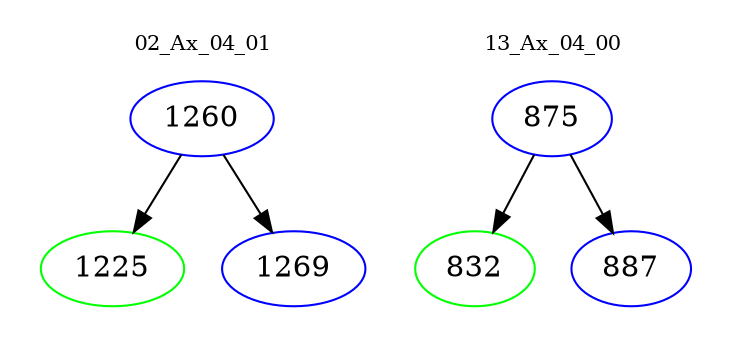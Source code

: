 digraph{
subgraph cluster_0 {
color = white
label = "02_Ax_04_01";
fontsize=10;
T0_1260 [label="1260", color="blue"]
T0_1260 -> T0_1225 [color="black"]
T0_1225 [label="1225", color="green"]
T0_1260 -> T0_1269 [color="black"]
T0_1269 [label="1269", color="blue"]
}
subgraph cluster_1 {
color = white
label = "13_Ax_04_00";
fontsize=10;
T1_875 [label="875", color="blue"]
T1_875 -> T1_832 [color="black"]
T1_832 [label="832", color="green"]
T1_875 -> T1_887 [color="black"]
T1_887 [label="887", color="blue"]
}
}
